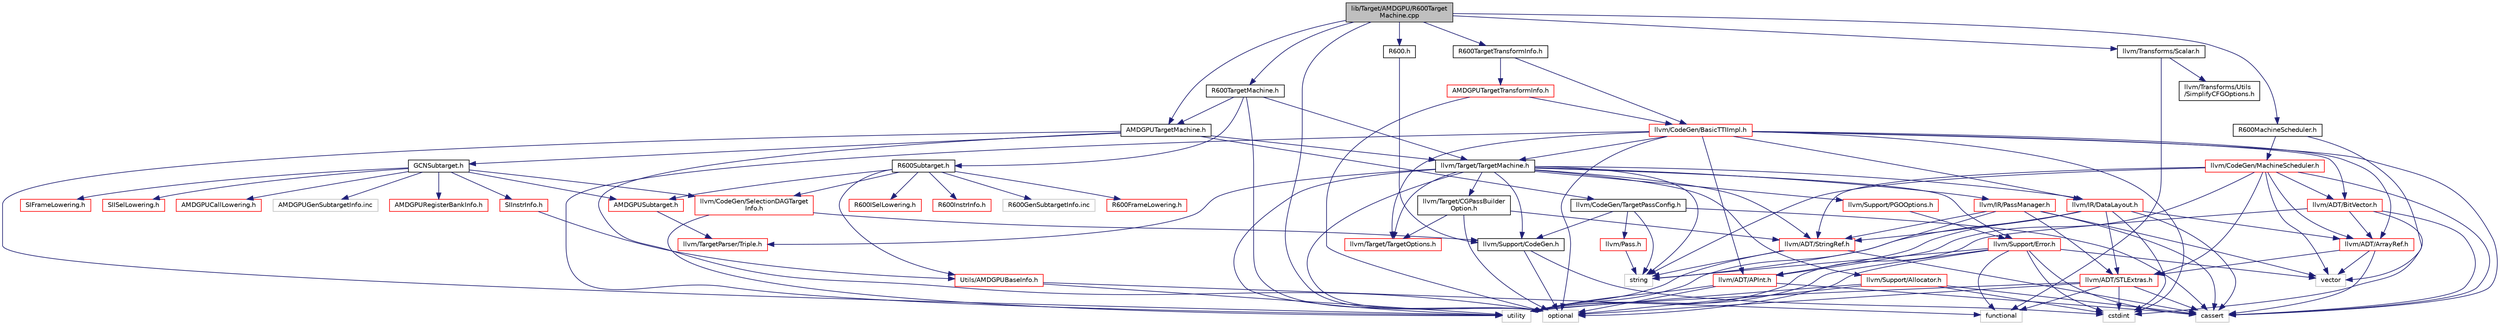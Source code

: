 digraph "lib/Target/AMDGPU/R600TargetMachine.cpp"
{
 // LATEX_PDF_SIZE
  bgcolor="transparent";
  edge [fontname="Helvetica",fontsize="10",labelfontname="Helvetica",labelfontsize="10"];
  node [fontname="Helvetica",fontsize="10",shape=record];
  Node1 [label="lib/Target/AMDGPU/R600Target\lMachine.cpp",height=0.2,width=0.4,color="black", fillcolor="grey75", style="filled", fontcolor="black",tooltip=" "];
  Node1 -> Node2 [color="midnightblue",fontsize="10",style="solid",fontname="Helvetica"];
  Node2 [label="R600TargetMachine.h",height=0.2,width=0.4,color="black",URL="$R600TargetMachine_8h.html",tooltip=" "];
  Node2 -> Node3 [color="midnightblue",fontsize="10",style="solid",fontname="Helvetica"];
  Node3 [label="AMDGPUTargetMachine.h",height=0.2,width=0.4,color="black",URL="$AMDGPUTargetMachine_8h.html",tooltip=" "];
  Node3 -> Node4 [color="midnightblue",fontsize="10",style="solid",fontname="Helvetica"];
  Node4 [label="GCNSubtarget.h",height=0.2,width=0.4,color="black",URL="$GCNSubtarget_8h.html",tooltip=" "];
  Node4 -> Node5 [color="midnightblue",fontsize="10",style="solid",fontname="Helvetica"];
  Node5 [label="AMDGPUCallLowering.h",height=0.2,width=0.4,color="red",URL="$AMDGPUCallLowering_8h.html",tooltip=" "];
  Node4 -> Node80 [color="midnightblue",fontsize="10",style="solid",fontname="Helvetica"];
  Node80 [label="AMDGPURegisterBankInfo.h",height=0.2,width=0.4,color="red",URL="$AMDGPURegisterBankInfo_8h.html",tooltip=" "];
  Node4 -> Node153 [color="midnightblue",fontsize="10",style="solid",fontname="Helvetica"];
  Node153 [label="AMDGPUSubtarget.h",height=0.2,width=0.4,color="red",URL="$AMDGPUSubtarget_8h.html",tooltip=" "];
  Node153 -> Node154 [color="midnightblue",fontsize="10",style="solid",fontname="Helvetica"];
  Node154 [label="llvm/TargetParser/Triple.h",height=0.2,width=0.4,color="red",URL="$Triple_8h.html",tooltip=" "];
  Node4 -> Node158 [color="midnightblue",fontsize="10",style="solid",fontname="Helvetica"];
  Node158 [label="SIFrameLowering.h",height=0.2,width=0.4,color="red",URL="$SIFrameLowering_8h.html",tooltip=" "];
  Node4 -> Node164 [color="midnightblue",fontsize="10",style="solid",fontname="Helvetica"];
  Node164 [label="SIISelLowering.h",height=0.2,width=0.4,color="red",URL="$SIISelLowering_8h.html",tooltip=" "];
  Node4 -> Node251 [color="midnightblue",fontsize="10",style="solid",fontname="Helvetica"];
  Node251 [label="SIInstrInfo.h",height=0.2,width=0.4,color="red",URL="$SIInstrInfo_8h.html",tooltip=" "];
  Node251 -> Node257 [color="midnightblue",fontsize="10",style="solid",fontname="Helvetica"];
  Node257 [label="Utils/AMDGPUBaseInfo.h",height=0.2,width=0.4,color="red",URL="$AMDGPUBaseInfo_8h.html",tooltip=" "];
  Node257 -> Node35 [color="midnightblue",fontsize="10",style="solid",fontname="Helvetica"];
  Node35 [label="functional",height=0.2,width=0.4,color="grey75",tooltip=" "];
  Node257 -> Node27 [color="midnightblue",fontsize="10",style="solid",fontname="Helvetica"];
  Node27 [label="utility",height=0.2,width=0.4,color="grey75",tooltip=" "];
  Node4 -> Node290 [color="midnightblue",fontsize="10",style="solid",fontname="Helvetica"];
  Node290 [label="llvm/CodeGen/SelectionDAGTarget\lInfo.h",height=0.2,width=0.4,color="red",URL="$SelectionDAGTargetInfo_8h.html",tooltip=" "];
  Node290 -> Node175 [color="midnightblue",fontsize="10",style="solid",fontname="Helvetica"];
  Node175 [label="llvm/Support/CodeGen.h",height=0.2,width=0.4,color="black",URL="$CodeGen_8h.html",tooltip=" "];
  Node175 -> Node20 [color="midnightblue",fontsize="10",style="solid",fontname="Helvetica"];
  Node20 [label="cstdint",height=0.2,width=0.4,color="grey75",tooltip=" "];
  Node175 -> Node30 [color="midnightblue",fontsize="10",style="solid",fontname="Helvetica"];
  Node30 [label="optional",height=0.2,width=0.4,color="grey75",tooltip=" "];
  Node290 -> Node27 [color="midnightblue",fontsize="10",style="solid",fontname="Helvetica"];
  Node4 -> Node256 [color="midnightblue",fontsize="10",style="solid",fontname="Helvetica"];
  Node256 [label="AMDGPUGenSubtargetInfo.inc",height=0.2,width=0.4,color="grey75",tooltip=" "];
  Node3 -> Node291 [color="midnightblue",fontsize="10",style="solid",fontname="Helvetica"];
  Node291 [label="llvm/CodeGen/TargetPassConfig.h",height=0.2,width=0.4,color="black",URL="$TargetPassConfig_8h.html",tooltip=" "];
  Node291 -> Node244 [color="midnightblue",fontsize="10",style="solid",fontname="Helvetica"];
  Node244 [label="llvm/Pass.h",height=0.2,width=0.4,color="red",URL="$Pass_8h.html",tooltip=" "];
  Node244 -> Node31 [color="midnightblue",fontsize="10",style="solid",fontname="Helvetica"];
  Node31 [label="string",height=0.2,width=0.4,color="grey75",tooltip=" "];
  Node291 -> Node175 [color="midnightblue",fontsize="10",style="solid",fontname="Helvetica"];
  Node291 -> Node29 [color="midnightblue",fontsize="10",style="solid",fontname="Helvetica"];
  Node29 [label="cassert",height=0.2,width=0.4,color="grey75",tooltip=" "];
  Node291 -> Node31 [color="midnightblue",fontsize="10",style="solid",fontname="Helvetica"];
  Node3 -> Node292 [color="midnightblue",fontsize="10",style="solid",fontname="Helvetica"];
  Node292 [label="llvm/Target/TargetMachine.h",height=0.2,width=0.4,color="black",URL="$Target_2TargetMachine_8h.html",tooltip=" "];
  Node292 -> Node62 [color="midnightblue",fontsize="10",style="solid",fontname="Helvetica"];
  Node62 [label="llvm/ADT/StringRef.h",height=0.2,width=0.4,color="red",URL="$StringRef_8h.html",tooltip=" "];
  Node62 -> Node29 [color="midnightblue",fontsize="10",style="solid",fontname="Helvetica"];
  Node62 -> Node31 [color="midnightblue",fontsize="10",style="solid",fontname="Helvetica"];
  Node62 -> Node27 [color="midnightblue",fontsize="10",style="solid",fontname="Helvetica"];
  Node292 -> Node189 [color="midnightblue",fontsize="10",style="solid",fontname="Helvetica"];
  Node189 [label="llvm/IR/DataLayout.h",height=0.2,width=0.4,color="red",URL="$DataLayout_8h.html",tooltip=" "];
  Node189 -> Node167 [color="midnightblue",fontsize="10",style="solid",fontname="Helvetica"];
  Node167 [label="llvm/ADT/APInt.h",height=0.2,width=0.4,color="red",URL="$APInt_8h.html",tooltip=" "];
  Node167 -> Node29 [color="midnightblue",fontsize="10",style="solid",fontname="Helvetica"];
  Node167 -> Node30 [color="midnightblue",fontsize="10",style="solid",fontname="Helvetica"];
  Node167 -> Node27 [color="midnightblue",fontsize="10",style="solid",fontname="Helvetica"];
  Node189 -> Node7 [color="midnightblue",fontsize="10",style="solid",fontname="Helvetica"];
  Node7 [label="llvm/ADT/ArrayRef.h",height=0.2,width=0.4,color="red",URL="$ArrayRef_8h.html",tooltip=" "];
  Node7 -> Node40 [color="midnightblue",fontsize="10",style="solid",fontname="Helvetica"];
  Node40 [label="llvm/ADT/STLExtras.h",height=0.2,width=0.4,color="red",URL="$STLExtras_8h.html",tooltip=" "];
  Node40 -> Node29 [color="midnightblue",fontsize="10",style="solid",fontname="Helvetica"];
  Node40 -> Node20 [color="midnightblue",fontsize="10",style="solid",fontname="Helvetica"];
  Node40 -> Node35 [color="midnightblue",fontsize="10",style="solid",fontname="Helvetica"];
  Node40 -> Node30 [color="midnightblue",fontsize="10",style="solid",fontname="Helvetica"];
  Node40 -> Node27 [color="midnightblue",fontsize="10",style="solid",fontname="Helvetica"];
  Node7 -> Node29 [color="midnightblue",fontsize="10",style="solid",fontname="Helvetica"];
  Node7 -> Node48 [color="midnightblue",fontsize="10",style="solid",fontname="Helvetica"];
  Node48 [label="vector",height=0.2,width=0.4,color="grey75",tooltip=" "];
  Node189 -> Node40 [color="midnightblue",fontsize="10",style="solid",fontname="Helvetica"];
  Node189 -> Node62 [color="midnightblue",fontsize="10",style="solid",fontname="Helvetica"];
  Node189 -> Node29 [color="midnightblue",fontsize="10",style="solid",fontname="Helvetica"];
  Node189 -> Node20 [color="midnightblue",fontsize="10",style="solid",fontname="Helvetica"];
  Node189 -> Node31 [color="midnightblue",fontsize="10",style="solid",fontname="Helvetica"];
  Node292 -> Node169 [color="midnightblue",fontsize="10",style="solid",fontname="Helvetica"];
  Node169 [label="llvm/IR/PassManager.h",height=0.2,width=0.4,color="red",URL="$PassManager_8h.html",tooltip=" "];
  Node169 -> Node40 [color="midnightblue",fontsize="10",style="solid",fontname="Helvetica"];
  Node169 -> Node62 [color="midnightblue",fontsize="10",style="solid",fontname="Helvetica"];
  Node169 -> Node29 [color="midnightblue",fontsize="10",style="solid",fontname="Helvetica"];
  Node169 -> Node27 [color="midnightblue",fontsize="10",style="solid",fontname="Helvetica"];
  Node169 -> Node48 [color="midnightblue",fontsize="10",style="solid",fontname="Helvetica"];
  Node292 -> Node142 [color="midnightblue",fontsize="10",style="solid",fontname="Helvetica"];
  Node142 [label="llvm/Support/Allocator.h",height=0.2,width=0.4,color="red",URL="$Allocator_8h.html",tooltip=" "];
  Node142 -> Node29 [color="midnightblue",fontsize="10",style="solid",fontname="Helvetica"];
  Node142 -> Node20 [color="midnightblue",fontsize="10",style="solid",fontname="Helvetica"];
  Node142 -> Node30 [color="midnightblue",fontsize="10",style="solid",fontname="Helvetica"];
  Node142 -> Node27 [color="midnightblue",fontsize="10",style="solid",fontname="Helvetica"];
  Node292 -> Node175 [color="midnightblue",fontsize="10",style="solid",fontname="Helvetica"];
  Node292 -> Node199 [color="midnightblue",fontsize="10",style="solid",fontname="Helvetica"];
  Node199 [label="llvm/Support/Error.h",height=0.2,width=0.4,color="red",URL="$Support_2Error_8h.html",tooltip=" "];
  Node199 -> Node29 [color="midnightblue",fontsize="10",style="solid",fontname="Helvetica"];
  Node199 -> Node20 [color="midnightblue",fontsize="10",style="solid",fontname="Helvetica"];
  Node199 -> Node35 [color="midnightblue",fontsize="10",style="solid",fontname="Helvetica"];
  Node199 -> Node30 [color="midnightblue",fontsize="10",style="solid",fontname="Helvetica"];
  Node199 -> Node31 [color="midnightblue",fontsize="10",style="solid",fontname="Helvetica"];
  Node199 -> Node27 [color="midnightblue",fontsize="10",style="solid",fontname="Helvetica"];
  Node199 -> Node48 [color="midnightblue",fontsize="10",style="solid",fontname="Helvetica"];
  Node292 -> Node293 [color="midnightblue",fontsize="10",style="solid",fontname="Helvetica"];
  Node293 [label="llvm/Support/PGOOptions.h",height=0.2,width=0.4,color="red",URL="$PGOOptions_8h.html",tooltip=" "];
  Node293 -> Node199 [color="midnightblue",fontsize="10",style="solid",fontname="Helvetica"];
  Node292 -> Node295 [color="midnightblue",fontsize="10",style="solid",fontname="Helvetica"];
  Node295 [label="llvm/Target/CGPassBuilder\lOption.h",height=0.2,width=0.4,color="black",URL="$CGPassBuilderOption_8h.html",tooltip=" "];
  Node295 -> Node62 [color="midnightblue",fontsize="10",style="solid",fontname="Helvetica"];
  Node295 -> Node237 [color="midnightblue",fontsize="10",style="solid",fontname="Helvetica"];
  Node237 [label="llvm/Target/TargetOptions.h",height=0.2,width=0.4,color="red",URL="$TargetOptions_8h.html",tooltip=" "];
  Node295 -> Node30 [color="midnightblue",fontsize="10",style="solid",fontname="Helvetica"];
  Node292 -> Node237 [color="midnightblue",fontsize="10",style="solid",fontname="Helvetica"];
  Node292 -> Node154 [color="midnightblue",fontsize="10",style="solid",fontname="Helvetica"];
  Node292 -> Node30 [color="midnightblue",fontsize="10",style="solid",fontname="Helvetica"];
  Node292 -> Node31 [color="midnightblue",fontsize="10",style="solid",fontname="Helvetica"];
  Node292 -> Node27 [color="midnightblue",fontsize="10",style="solid",fontname="Helvetica"];
  Node3 -> Node30 [color="midnightblue",fontsize="10",style="solid",fontname="Helvetica"];
  Node3 -> Node27 [color="midnightblue",fontsize="10",style="solid",fontname="Helvetica"];
  Node2 -> Node296 [color="midnightblue",fontsize="10",style="solid",fontname="Helvetica"];
  Node296 [label="R600Subtarget.h",height=0.2,width=0.4,color="black",URL="$R600Subtarget_8h.html",tooltip=" "];
  Node296 -> Node153 [color="midnightblue",fontsize="10",style="solid",fontname="Helvetica"];
  Node296 -> Node297 [color="midnightblue",fontsize="10",style="solid",fontname="Helvetica"];
  Node297 [label="R600FrameLowering.h",height=0.2,width=0.4,color="red",URL="$R600FrameLowering_8h.html",tooltip=" "];
  Node296 -> Node298 [color="midnightblue",fontsize="10",style="solid",fontname="Helvetica"];
  Node298 [label="R600ISelLowering.h",height=0.2,width=0.4,color="red",URL="$R600ISelLowering_8h.html",tooltip=" "];
  Node296 -> Node299 [color="midnightblue",fontsize="10",style="solid",fontname="Helvetica"];
  Node299 [label="R600InstrInfo.h",height=0.2,width=0.4,color="red",URL="$R600InstrInfo_8h.html",tooltip=" "];
  Node296 -> Node257 [color="midnightblue",fontsize="10",style="solid",fontname="Helvetica"];
  Node296 -> Node290 [color="midnightblue",fontsize="10",style="solid",fontname="Helvetica"];
  Node296 -> Node303 [color="midnightblue",fontsize="10",style="solid",fontname="Helvetica"];
  Node303 [label="R600GenSubtargetInfo.inc",height=0.2,width=0.4,color="grey75",tooltip=" "];
  Node2 -> Node292 [color="midnightblue",fontsize="10",style="solid",fontname="Helvetica"];
  Node2 -> Node30 [color="midnightblue",fontsize="10",style="solid",fontname="Helvetica"];
  Node1 -> Node3 [color="midnightblue",fontsize="10",style="solid",fontname="Helvetica"];
  Node1 -> Node304 [color="midnightblue",fontsize="10",style="solid",fontname="Helvetica"];
  Node304 [label="R600.h",height=0.2,width=0.4,color="black",URL="$R600_8h.html",tooltip=" "];
  Node304 -> Node175 [color="midnightblue",fontsize="10",style="solid",fontname="Helvetica"];
  Node1 -> Node305 [color="midnightblue",fontsize="10",style="solid",fontname="Helvetica"];
  Node305 [label="R600MachineScheduler.h",height=0.2,width=0.4,color="black",URL="$R600MachineScheduler_8h.html",tooltip=" "];
  Node305 -> Node306 [color="midnightblue",fontsize="10",style="solid",fontname="Helvetica"];
  Node306 [label="llvm/CodeGen/MachineScheduler.h",height=0.2,width=0.4,color="red",URL="$MachineScheduler_8h.html",tooltip=" "];
  Node306 -> Node167 [color="midnightblue",fontsize="10",style="solid",fontname="Helvetica"];
  Node306 -> Node7 [color="midnightblue",fontsize="10",style="solid",fontname="Helvetica"];
  Node306 -> Node123 [color="midnightblue",fontsize="10",style="solid",fontname="Helvetica"];
  Node123 [label="llvm/ADT/BitVector.h",height=0.2,width=0.4,color="red",URL="$BitVector_8h.html",tooltip=" "];
  Node123 -> Node7 [color="midnightblue",fontsize="10",style="solid",fontname="Helvetica"];
  Node123 -> Node29 [color="midnightblue",fontsize="10",style="solid",fontname="Helvetica"];
  Node123 -> Node20 [color="midnightblue",fontsize="10",style="solid",fontname="Helvetica"];
  Node123 -> Node27 [color="midnightblue",fontsize="10",style="solid",fontname="Helvetica"];
  Node306 -> Node40 [color="midnightblue",fontsize="10",style="solid",fontname="Helvetica"];
  Node306 -> Node62 [color="midnightblue",fontsize="10",style="solid",fontname="Helvetica"];
  Node306 -> Node29 [color="midnightblue",fontsize="10",style="solid",fontname="Helvetica"];
  Node306 -> Node31 [color="midnightblue",fontsize="10",style="solid",fontname="Helvetica"];
  Node306 -> Node48 [color="midnightblue",fontsize="10",style="solid",fontname="Helvetica"];
  Node305 -> Node48 [color="midnightblue",fontsize="10",style="solid",fontname="Helvetica"];
  Node1 -> Node316 [color="midnightblue",fontsize="10",style="solid",fontname="Helvetica"];
  Node316 [label="R600TargetTransformInfo.h",height=0.2,width=0.4,color="black",URL="$R600TargetTransformInfo_8h.html",tooltip=" "];
  Node316 -> Node317 [color="midnightblue",fontsize="10",style="solid",fontname="Helvetica"];
  Node317 [label="AMDGPUTargetTransformInfo.h",height=0.2,width=0.4,color="red",URL="$AMDGPUTargetTransformInfo_8h.html",tooltip=" "];
  Node317 -> Node319 [color="midnightblue",fontsize="10",style="solid",fontname="Helvetica"];
  Node319 [label="llvm/CodeGen/BasicTTIImpl.h",height=0.2,width=0.4,color="red",URL="$BasicTTIImpl_8h.html",tooltip=" "];
  Node319 -> Node167 [color="midnightblue",fontsize="10",style="solid",fontname="Helvetica"];
  Node319 -> Node7 [color="midnightblue",fontsize="10",style="solid",fontname="Helvetica"];
  Node319 -> Node123 [color="midnightblue",fontsize="10",style="solid",fontname="Helvetica"];
  Node319 -> Node189 [color="midnightblue",fontsize="10",style="solid",fontname="Helvetica"];
  Node319 -> Node292 [color="midnightblue",fontsize="10",style="solid",fontname="Helvetica"];
  Node319 -> Node237 [color="midnightblue",fontsize="10",style="solid",fontname="Helvetica"];
  Node319 -> Node29 [color="midnightblue",fontsize="10",style="solid",fontname="Helvetica"];
  Node319 -> Node20 [color="midnightblue",fontsize="10",style="solid",fontname="Helvetica"];
  Node319 -> Node30 [color="midnightblue",fontsize="10",style="solid",fontname="Helvetica"];
  Node319 -> Node27 [color="midnightblue",fontsize="10",style="solid",fontname="Helvetica"];
  Node317 -> Node30 [color="midnightblue",fontsize="10",style="solid",fontname="Helvetica"];
  Node316 -> Node319 [color="midnightblue",fontsize="10",style="solid",fontname="Helvetica"];
  Node1 -> Node341 [color="midnightblue",fontsize="10",style="solid",fontname="Helvetica"];
  Node341 [label="llvm/Transforms/Scalar.h",height=0.2,width=0.4,color="black",URL="$Transforms_2Scalar_8h.html",tooltip=" "];
  Node341 -> Node342 [color="midnightblue",fontsize="10",style="solid",fontname="Helvetica"];
  Node342 [label="llvm/Transforms/Utils\l/SimplifyCFGOptions.h",height=0.2,width=0.4,color="black",URL="$SimplifyCFGOptions_8h.html",tooltip=" "];
  Node341 -> Node35 [color="midnightblue",fontsize="10",style="solid",fontname="Helvetica"];
  Node1 -> Node30 [color="midnightblue",fontsize="10",style="solid",fontname="Helvetica"];
}

